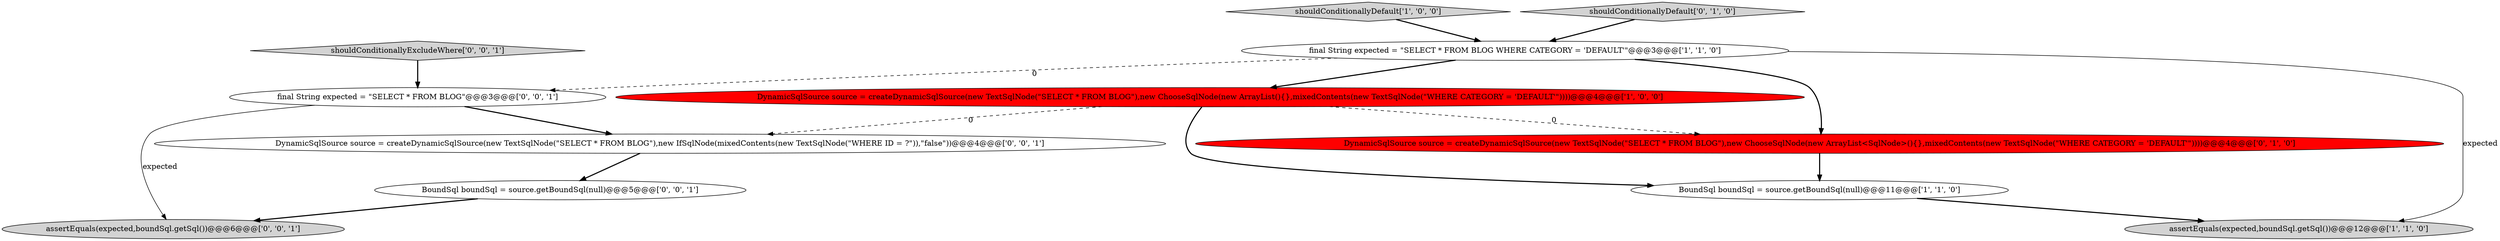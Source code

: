 digraph {
1 [style = filled, label = "final String expected = \"SELECT * FROM BLOG WHERE CATEGORY = 'DEFAULT'\"@@@3@@@['1', '1', '0']", fillcolor = white, shape = ellipse image = "AAA0AAABBB1BBB"];
6 [style = filled, label = "DynamicSqlSource source = createDynamicSqlSource(new TextSqlNode(\"SELECT * FROM BLOG\"),new ChooseSqlNode(new ArrayList<SqlNode>(){},mixedContents(new TextSqlNode(\"WHERE CATEGORY = 'DEFAULT'\"))))@@@4@@@['0', '1', '0']", fillcolor = red, shape = ellipse image = "AAA1AAABBB2BBB"];
3 [style = filled, label = "DynamicSqlSource source = createDynamicSqlSource(new TextSqlNode(\"SELECT * FROM BLOG\"),new ChooseSqlNode(new ArrayList(){},mixedContents(new TextSqlNode(\"WHERE CATEGORY = 'DEFAULT'\"))))@@@4@@@['1', '0', '0']", fillcolor = red, shape = ellipse image = "AAA1AAABBB1BBB"];
4 [style = filled, label = "BoundSql boundSql = source.getBoundSql(null)@@@11@@@['1', '1', '0']", fillcolor = white, shape = ellipse image = "AAA0AAABBB1BBB"];
7 [style = filled, label = "DynamicSqlSource source = createDynamicSqlSource(new TextSqlNode(\"SELECT * FROM BLOG\"),new IfSqlNode(mixedContents(new TextSqlNode(\"WHERE ID = ?\")),\"false\"))@@@4@@@['0', '0', '1']", fillcolor = white, shape = ellipse image = "AAA0AAABBB3BBB"];
10 [style = filled, label = "final String expected = \"SELECT * FROM BLOG\"@@@3@@@['0', '0', '1']", fillcolor = white, shape = ellipse image = "AAA0AAABBB3BBB"];
2 [style = filled, label = "shouldConditionallyDefault['1', '0', '0']", fillcolor = lightgray, shape = diamond image = "AAA0AAABBB1BBB"];
0 [style = filled, label = "assertEquals(expected,boundSql.getSql())@@@12@@@['1', '1', '0']", fillcolor = lightgray, shape = ellipse image = "AAA0AAABBB1BBB"];
5 [style = filled, label = "shouldConditionallyDefault['0', '1', '0']", fillcolor = lightgray, shape = diamond image = "AAA0AAABBB2BBB"];
11 [style = filled, label = "shouldConditionallyExcludeWhere['0', '0', '1']", fillcolor = lightgray, shape = diamond image = "AAA0AAABBB3BBB"];
9 [style = filled, label = "assertEquals(expected,boundSql.getSql())@@@6@@@['0', '0', '1']", fillcolor = lightgray, shape = ellipse image = "AAA0AAABBB3BBB"];
8 [style = filled, label = "BoundSql boundSql = source.getBoundSql(null)@@@5@@@['0', '0', '1']", fillcolor = white, shape = ellipse image = "AAA0AAABBB3BBB"];
1->3 [style = bold, label=""];
6->4 [style = bold, label=""];
5->1 [style = bold, label=""];
3->6 [style = dashed, label="0"];
1->6 [style = bold, label=""];
1->10 [style = dashed, label="0"];
7->8 [style = bold, label=""];
10->9 [style = solid, label="expected"];
11->10 [style = bold, label=""];
3->4 [style = bold, label=""];
10->7 [style = bold, label=""];
2->1 [style = bold, label=""];
3->7 [style = dashed, label="0"];
4->0 [style = bold, label=""];
8->9 [style = bold, label=""];
1->0 [style = solid, label="expected"];
}
